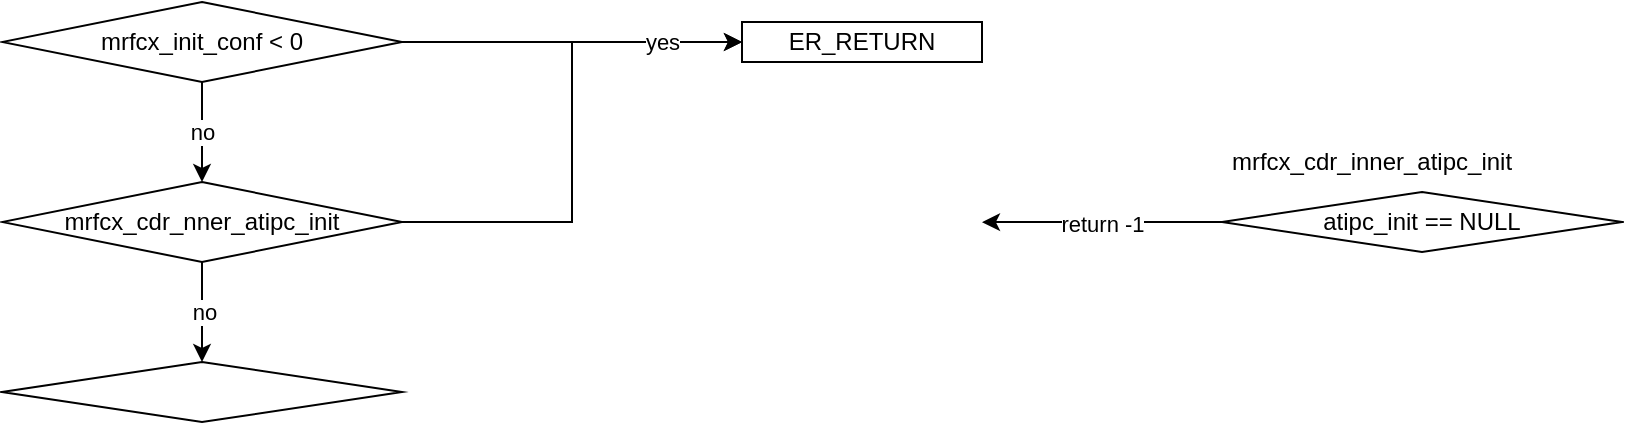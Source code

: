 <mxfile version="28.0.7">
  <diagram name="페이지-1" id="NueoPwY-g3Gd9_wfFGW5">
    <mxGraphModel dx="983" dy="512" grid="1" gridSize="10" guides="1" tooltips="1" connect="1" arrows="1" fold="1" page="1" pageScale="1" pageWidth="827" pageHeight="1169" math="0" shadow="0">
      <root>
        <mxCell id="0" />
        <mxCell id="1" parent="0" />
        <mxCell id="BCSXksTVQqFWVQJgQM4V-4" value="no" style="edgeStyle=orthogonalEdgeStyle;rounded=0;orthogonalLoop=1;jettySize=auto;html=1;exitX=0.5;exitY=1;exitDx=0;exitDy=0;entryX=0.5;entryY=0;entryDx=0;entryDy=0;" edge="1" parent="1" source="BCSXksTVQqFWVQJgQM4V-1" target="BCSXksTVQqFWVQJgQM4V-5">
          <mxGeometry relative="1" as="geometry">
            <mxPoint x="340" y="210" as="targetPoint" />
          </mxGeometry>
        </mxCell>
        <UserObject label="mrfcx_init_conf &amp;lt; 0" tooltip="rfc.ut 에서 읽어옴&#xa;p_conf&#xa;-&gt; read_sleep = 10&#xa;-&gt; retry_sleep = 3&#xa;-&gt; retry_time = 10&#xa;-&gt; max_retry_cnt = 0&#xa;-&gt; max_delay_cnt = 400&#xa;-&gt; max_tuple = 4000&#xa;-&gt; ignore = 0&#xa;...&#xa;" id="BCSXksTVQqFWVQJgQM4V-1">
          <mxCell style="rhombus;whiteSpace=wrap;html=1;" vertex="1" parent="1">
            <mxGeometry x="240" y="120" width="200" height="40" as="geometry" />
          </mxCell>
        </UserObject>
        <mxCell id="BCSXksTVQqFWVQJgQM4V-2" value="ER_RETURN" style="rounded=0;whiteSpace=wrap;html=1;" vertex="1" parent="1">
          <mxGeometry x="610" y="130" width="120" height="20" as="geometry" />
        </mxCell>
        <mxCell id="BCSXksTVQqFWVQJgQM4V-3" value="yes" style="edgeStyle=orthogonalEdgeStyle;rounded=0;orthogonalLoop=1;jettySize=auto;html=1;exitX=1;exitY=0.5;exitDx=0;exitDy=0;entryX=0;entryY=0.5;entryDx=0;entryDy=0;" edge="1" parent="1" source="BCSXksTVQqFWVQJgQM4V-1" target="BCSXksTVQqFWVQJgQM4V-2">
          <mxGeometry x="0.529" relative="1" as="geometry">
            <mxPoint x="490" y="130" as="targetPoint" />
            <mxPoint as="offset" />
          </mxGeometry>
        </mxCell>
        <mxCell id="BCSXksTVQqFWVQJgQM4V-6" value="yes" style="edgeStyle=orthogonalEdgeStyle;rounded=0;orthogonalLoop=1;jettySize=auto;html=1;exitX=1;exitY=0.5;exitDx=0;exitDy=0;entryX=0;entryY=0.5;entryDx=0;entryDy=0;" edge="1" parent="1" source="BCSXksTVQqFWVQJgQM4V-5" target="BCSXksTVQqFWVQJgQM4V-2">
          <mxGeometry x="0.692" relative="1" as="geometry">
            <mxPoint as="offset" />
          </mxGeometry>
        </mxCell>
        <mxCell id="BCSXksTVQqFWVQJgQM4V-7" value="no" style="edgeStyle=orthogonalEdgeStyle;rounded=0;orthogonalLoop=1;jettySize=auto;html=1;exitX=0.5;exitY=1;exitDx=0;exitDy=0;" edge="1" parent="1" source="BCSXksTVQqFWVQJgQM4V-5">
          <mxGeometry relative="1" as="geometry">
            <mxPoint x="340" y="300" as="targetPoint" />
          </mxGeometry>
        </mxCell>
        <UserObject label="mrfcx_cdr_nner_atipc_init" tooltip="/etc/ini/MSSM/scsm.map&#xa;&#xa;" id="BCSXksTVQqFWVQJgQM4V-5">
          <mxCell style="rhombus;whiteSpace=wrap;html=1;" vertex="1" parent="1">
            <mxGeometry x="240" y="210" width="200" height="40" as="geometry" />
          </mxCell>
        </UserObject>
        <mxCell id="BCSXksTVQqFWVQJgQM4V-8" value="" style="rhombus;whiteSpace=wrap;html=1;" vertex="1" parent="1">
          <mxGeometry x="240" y="300" width="200" height="30" as="geometry" />
        </mxCell>
        <mxCell id="BCSXksTVQqFWVQJgQM4V-12" value="return -1" style="edgeStyle=orthogonalEdgeStyle;rounded=0;orthogonalLoop=1;jettySize=auto;html=1;exitX=0;exitY=0.5;exitDx=0;exitDy=0;" edge="1" parent="1" source="BCSXksTVQqFWVQJgQM4V-9">
          <mxGeometry relative="1" as="geometry">
            <mxPoint x="730" y="230.069" as="targetPoint" />
          </mxGeometry>
        </mxCell>
        <mxCell id="BCSXksTVQqFWVQJgQM4V-9" value="atipc_init == NULL" style="rhombus;whiteSpace=wrap;html=1;" vertex="1" parent="1">
          <mxGeometry x="850" y="215" width="200" height="30" as="geometry" />
        </mxCell>
        <mxCell id="BCSXksTVQqFWVQJgQM4V-10" value="mrfcx_cdr_inner_atipc_init" style="text;html=1;align=center;verticalAlign=middle;whiteSpace=wrap;rounded=0;" vertex="1" parent="1">
          <mxGeometry x="850" y="190" width="150" height="20" as="geometry" />
        </mxCell>
      </root>
    </mxGraphModel>
  </diagram>
</mxfile>
